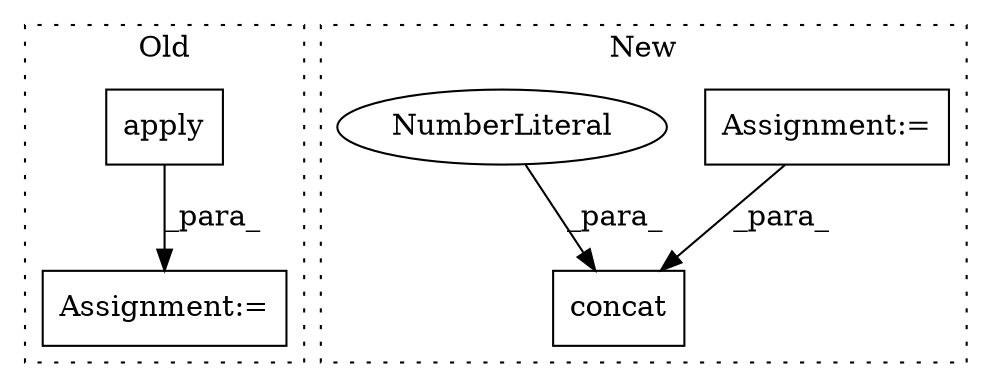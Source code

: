 digraph G {
subgraph cluster0 {
1 [label="apply" a="32" s="13218,13252" l="6,1" shape="box"];
4 [label="Assignment:=" a="7" s="13204" l="1" shape="box"];
label = "Old";
style="dotted";
}
subgraph cluster1 {
2 [label="concat" a="32" s="11835,12023" l="20,1" shape="box"];
3 [label="Assignment:=" a="7" s="11994" l="25" shape="box"];
5 [label="NumberLiteral" a="34" s="12022" l="1" shape="ellipse"];
label = "New";
style="dotted";
}
1 -> 4 [label="_para_"];
3 -> 2 [label="_para_"];
5 -> 2 [label="_para_"];
}